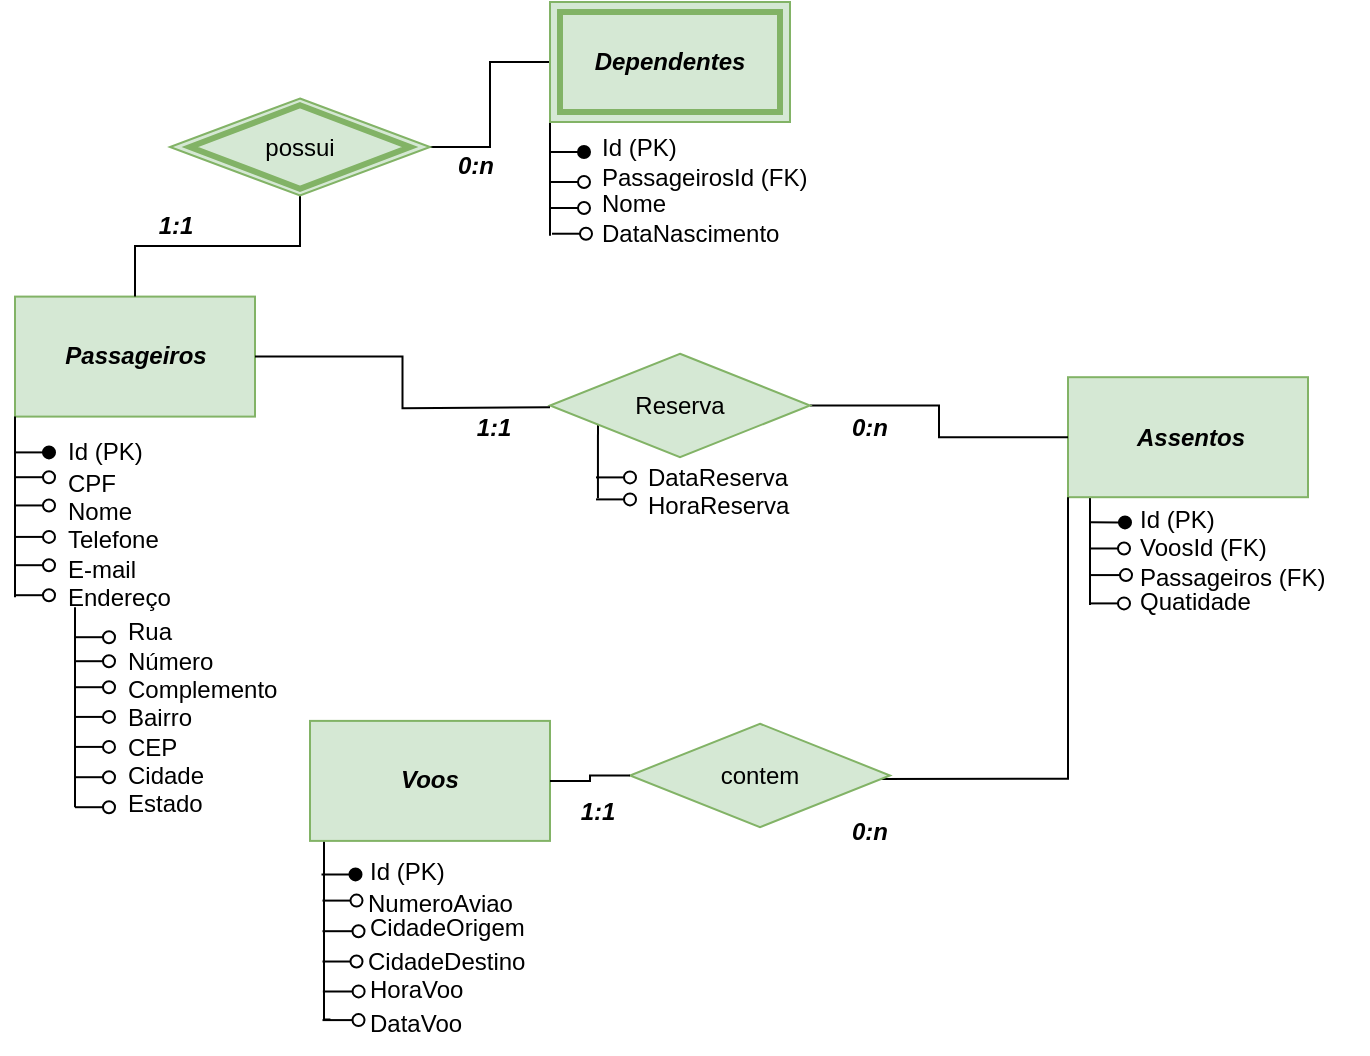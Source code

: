 <mxfile version="22.0.4" type="github">
  <diagram name="Página-1" id="Cqf51munrHZnHvp4PFzI">
    <mxGraphModel dx="1662" dy="1643" grid="1" gridSize="10" guides="1" tooltips="1" connect="1" arrows="1" fold="1" page="1" pageScale="1" pageWidth="827" pageHeight="1169" math="0" shadow="0">
      <root>
        <mxCell id="0" />
        <mxCell id="1" parent="0" />
        <mxCell id="x9I36lbJmVG18heg_NBk-1" value="" style="endArrow=none;html=1;rounded=0;" edge="1" parent="1">
          <mxGeometry width="50" height="50" relative="1" as="geometry">
            <mxPoint x="233.96" y="98.1" as="sourcePoint" />
            <mxPoint x="234" y="50" as="targetPoint" />
          </mxGeometry>
        </mxCell>
        <mxCell id="sh22XDgF-5pTv1pMjAMO-226" value="" style="endArrow=none;html=1;rounded=0;" parent="1" edge="1">
          <mxGeometry width="50" height="50" relative="1" as="geometry">
            <mxPoint x="480" y="151.5" as="sourcePoint" />
            <mxPoint x="480" y="64.1" as="targetPoint" />
          </mxGeometry>
        </mxCell>
        <mxCell id="sh22XDgF-5pTv1pMjAMO-222" value="" style="endArrow=none;html=1;rounded=0;" parent="1" edge="1">
          <mxGeometry width="50" height="50" relative="1" as="geometry">
            <mxPoint x="210" y="-33.14" as="sourcePoint" />
            <mxPoint x="210" y="-98.14" as="targetPoint" />
          </mxGeometry>
        </mxCell>
        <mxCell id="sh22XDgF-5pTv1pMjAMO-145" style="rounded=0;orthogonalLoop=1;jettySize=auto;html=1;exitX=0.05;exitY=1.005;exitDx=0;exitDy=0;endArrow=none;endFill=0;endSize=0;exitPerimeter=0;startSize=0;edgeStyle=elbowEdgeStyle;targetPerimeterSpacing=0;" parent="1" edge="1">
          <mxGeometry relative="1" as="geometry">
            <mxPoint x="100.22" y="358.74" as="targetPoint" />
            <mxPoint x="93.54" y="248.45" as="sourcePoint" />
          </mxGeometry>
        </mxCell>
        <mxCell id="CcxYi8R_Z1sQMrHgGMPV-12" value="" style="rounded=0;whiteSpace=wrap;html=1;fillColor=#d5e8d4;strokeColor=#82b366;container=1;" parent="1" vertex="1">
          <mxGeometry x="90" y="209.45" width="120" height="60" as="geometry" />
        </mxCell>
        <mxCell id="CcxYi8R_Z1sQMrHgGMPV-11" value="" style="group;movable=1;resizable=1;rotatable=1;deletable=1;editable=1;locked=0;connectable=1;" parent="CcxYi8R_Z1sQMrHgGMPV-12" vertex="1" connectable="0">
          <mxGeometry width="120" height="60" as="geometry" />
        </mxCell>
        <mxCell id="CcxYi8R_Z1sQMrHgGMPV-13" value="&lt;i&gt;&lt;b&gt;Voos&lt;/b&gt;&lt;/i&gt;" style="text;html=1;strokeColor=none;fillColor=none;align=center;verticalAlign=middle;whiteSpace=wrap;rounded=0;" parent="CcxYi8R_Z1sQMrHgGMPV-11" vertex="1">
          <mxGeometry x="30" y="15" width="60" height="30" as="geometry" />
        </mxCell>
        <mxCell id="CcxYi8R_Z1sQMrHgGMPV-14" value="" style="rounded=0;whiteSpace=wrap;html=1;fillColor=#d5e8d4;strokeColor=#82b366;container=1;" parent="1" vertex="1">
          <mxGeometry x="-57.5" y="-2.7" width="120" height="60" as="geometry" />
        </mxCell>
        <mxCell id="CcxYi8R_Z1sQMrHgGMPV-15" value="" style="group;movable=1;resizable=1;rotatable=1;deletable=1;editable=1;locked=0;connectable=1;" parent="CcxYi8R_Z1sQMrHgGMPV-14" vertex="1" connectable="0">
          <mxGeometry width="120" height="60" as="geometry" />
        </mxCell>
        <mxCell id="CcxYi8R_Z1sQMrHgGMPV-16" value="&lt;b&gt;&lt;i&gt;Passageiros&lt;/i&gt;&lt;/b&gt;" style="text;html=1;strokeColor=none;fillColor=none;align=center;verticalAlign=middle;whiteSpace=wrap;rounded=0;" parent="CcxYi8R_Z1sQMrHgGMPV-15" vertex="1">
          <mxGeometry x="30" y="15" width="60" height="30" as="geometry" />
        </mxCell>
        <mxCell id="sh22XDgF-5pTv1pMjAMO-228" style="edgeStyle=orthogonalEdgeStyle;rounded=0;orthogonalLoop=1;jettySize=auto;html=1;exitX=0;exitY=0.5;exitDx=0;exitDy=0;entryX=1;entryY=0.5;entryDx=0;entryDy=0;endArrow=none;endFill=0;" parent="1" source="9pVgxzobtzJ93LIfjiAZ-4" target="sh22XDgF-5pTv1pMjAMO-70" edge="1">
          <mxGeometry relative="1" as="geometry">
            <mxPoint x="177.5" y="-35.738" as="targetPoint" />
          </mxGeometry>
        </mxCell>
        <mxCell id="9pVgxzobtzJ93LIfjiAZ-3" value="" style="rounded=0;whiteSpace=wrap;html=1;fillColor=#d5e8d4;strokeColor=#82b366;container=1;" parent="1" vertex="1">
          <mxGeometry x="210" y="-150.0" width="120" height="60" as="geometry" />
        </mxCell>
        <mxCell id="9pVgxzobtzJ93LIfjiAZ-4" value="" style="group;movable=1;resizable=1;rotatable=1;deletable=1;editable=1;locked=0;connectable=1;" parent="9pVgxzobtzJ93LIfjiAZ-3" vertex="1" connectable="0">
          <mxGeometry width="120" height="60" as="geometry" />
        </mxCell>
        <mxCell id="9pVgxzobtzJ93LIfjiAZ-5" value="&lt;i&gt;&lt;b&gt;Dependentes&lt;/b&gt;&lt;/i&gt;" style="text;html=1;strokeColor=none;fillColor=none;align=center;verticalAlign=middle;whiteSpace=wrap;rounded=0;" parent="9pVgxzobtzJ93LIfjiAZ-4" vertex="1">
          <mxGeometry x="30" y="15" width="60" height="30" as="geometry" />
        </mxCell>
        <mxCell id="Iw_pgKAegg6wNv6zNrJX-7" value="" style="rounded=0;whiteSpace=wrap;html=1;fillColor=none;strokeColor=#82b366;container=0;strokeWidth=3;" parent="9pVgxzobtzJ93LIfjiAZ-3" vertex="1">
          <mxGeometry x="5" y="5" width="110" height="50" as="geometry">
            <mxRectangle x="5" y="5" width="50" height="40" as="alternateBounds" />
          </mxGeometry>
        </mxCell>
        <mxCell id="9pVgxzobtzJ93LIfjiAZ-8" value="" style="rounded=0;whiteSpace=wrap;html=1;fillColor=#d5e8d4;strokeColor=#82b366;container=1;" parent="1" vertex="1">
          <mxGeometry x="469" y="37.6" width="120" height="60" as="geometry" />
        </mxCell>
        <mxCell id="9pVgxzobtzJ93LIfjiAZ-9" value="" style="group;movable=1;resizable=1;rotatable=1;deletable=1;editable=1;locked=0;connectable=1;" parent="9pVgxzobtzJ93LIfjiAZ-8" vertex="1" connectable="0">
          <mxGeometry width="120" height="60" as="geometry" />
        </mxCell>
        <mxCell id="9pVgxzobtzJ93LIfjiAZ-10" value="&lt;i&gt;&lt;b&gt;Assentos&lt;/b&gt;&lt;/i&gt;" style="text;html=1;strokeColor=none;fillColor=none;align=center;verticalAlign=middle;whiteSpace=wrap;rounded=0;" parent="9pVgxzobtzJ93LIfjiAZ-9" vertex="1">
          <mxGeometry x="30" y="15" width="63" height="30" as="geometry" />
        </mxCell>
        <mxCell id="sh22XDgF-5pTv1pMjAMO-6" value="Id (PK)" style="text;strokeColor=none;fillColor=none;align=left;verticalAlign=middle;spacingLeft=4;spacingRight=4;overflow=hidden;points=[[0,0.5],[1,0.5]];portConstraint=eastwest;rotatable=0;whiteSpace=wrap;html=1;" parent="1" vertex="1">
          <mxGeometry x="114.25" y="270.45" width="80" height="30" as="geometry" />
        </mxCell>
        <mxCell id="sh22XDgF-5pTv1pMjAMO-7" value="&lt;br&gt;&lt;br&gt;NumeroAviao" style="text;strokeColor=none;fillColor=none;align=left;verticalAlign=middle;spacingLeft=4;spacingRight=4;overflow=hidden;points=[[0,0.5],[1,0.5]];portConstraint=eastwest;rotatable=0;whiteSpace=wrap;html=1;" parent="1" vertex="1">
          <mxGeometry x="113.12" y="262.6" width="137" height="44.29" as="geometry" />
        </mxCell>
        <mxCell id="sh22XDgF-5pTv1pMjAMO-15" value="CidadeOrigem" style="text;strokeColor=none;fillColor=none;align=left;verticalAlign=middle;spacingLeft=4;spacingRight=4;overflow=hidden;points=[[0,0.5],[1,0.5]];portConstraint=eastwest;rotatable=0;whiteSpace=wrap;html=1;" parent="1" vertex="1">
          <mxGeometry x="114.25" y="290.74" width="90" height="45" as="geometry" />
        </mxCell>
        <mxCell id="sh22XDgF-5pTv1pMjAMO-16" value="CidadeDestino" style="text;strokeColor=none;fillColor=none;align=left;verticalAlign=middle;spacingLeft=4;spacingRight=4;overflow=hidden;points=[[0,0.5],[1,0.5]];portConstraint=eastwest;rotatable=0;whiteSpace=wrap;html=1;" parent="1" vertex="1">
          <mxGeometry x="113.12" y="314.74" width="90" height="30" as="geometry" />
        </mxCell>
        <mxCell id="sh22XDgF-5pTv1pMjAMO-17" value="Id (PK)&lt;br&gt;VoosId (FK)&lt;br&gt;Passageiros (FK)" style="text;strokeColor=none;fillColor=none;align=left;verticalAlign=middle;spacingLeft=4;spacingRight=4;overflow=hidden;points=[[0,0.5],[1,0.5]];portConstraint=eastwest;rotatable=0;whiteSpace=wrap;html=1;" parent="1" vertex="1">
          <mxGeometry x="499" y="98.1" width="120" height="50" as="geometry" />
        </mxCell>
        <mxCell id="sh22XDgF-5pTv1pMjAMO-18" value="Quatidade" style="text;strokeColor=none;fillColor=none;align=left;verticalAlign=middle;spacingLeft=4;spacingRight=4;overflow=hidden;points=[[0,0.5],[1,0.5]];portConstraint=eastwest;rotatable=0;whiteSpace=wrap;html=1;" parent="1" vertex="1">
          <mxGeometry x="499" y="138.5" width="90" height="22.6" as="geometry" />
        </mxCell>
        <mxCell id="sh22XDgF-5pTv1pMjAMO-25" style="edgeStyle=orthogonalEdgeStyle;rounded=0;orthogonalLoop=1;jettySize=auto;html=1;exitX=0.95;exitY=0.533;exitDx=0;exitDy=0;entryX=0;entryY=1;entryDx=0;entryDy=0;endArrow=none;endFill=0;exitPerimeter=0;" parent="1" source="sh22XDgF-5pTv1pMjAMO-22" target="9pVgxzobtzJ93LIfjiAZ-9" edge="1">
          <mxGeometry relative="1" as="geometry">
            <mxPoint x="440" y="320" as="sourcePoint" />
          </mxGeometry>
        </mxCell>
        <mxCell id="sh22XDgF-5pTv1pMjAMO-26" value="HoraVoo" style="text;strokeColor=none;fillColor=none;align=left;verticalAlign=middle;spacingLeft=4;spacingRight=4;overflow=hidden;points=[[0,0.5],[1,0.5]];portConstraint=eastwest;rotatable=0;whiteSpace=wrap;html=1;" parent="1" vertex="1">
          <mxGeometry x="114.25" y="329.15" width="90" height="30" as="geometry" />
        </mxCell>
        <mxCell id="sh22XDgF-5pTv1pMjAMO-27" value="DataVoo" style="text;strokeColor=none;fillColor=none;align=left;verticalAlign=middle;spacingLeft=4;spacingRight=4;overflow=hidden;points=[[0,0.5],[1,0.5]];portConstraint=eastwest;rotatable=0;whiteSpace=wrap;html=1;" parent="1" vertex="1">
          <mxGeometry x="114.25" y="345.74" width="90" height="30" as="geometry" />
        </mxCell>
        <mxCell id="sh22XDgF-5pTv1pMjAMO-38" value="Id (PK)&lt;br&gt;" style="text;strokeColor=none;fillColor=none;align=left;verticalAlign=middle;spacingLeft=4;spacingRight=4;overflow=hidden;points=[[0,0.5],[1,0.5]];portConstraint=eastwest;rotatable=0;whiteSpace=wrap;html=1;" parent="1" vertex="1">
          <mxGeometry x="-37.5" y="60.0" width="80" height="30" as="geometry" />
        </mxCell>
        <mxCell id="sh22XDgF-5pTv1pMjAMO-73" value="CPF&lt;br&gt;Nome Telefone&lt;br&gt;E-mail Endereço" style="text;strokeColor=none;fillColor=none;align=left;verticalAlign=middle;spacingLeft=4;spacingRight=4;overflow=hidden;points=[[0,0.5],[1,0.5]];portConstraint=eastwest;rotatable=0;whiteSpace=wrap;html=1;" parent="1" vertex="1">
          <mxGeometry x="-37.5" y="80" width="90" height="77.6" as="geometry" />
        </mxCell>
        <mxCell id="sh22XDgF-5pTv1pMjAMO-74" value="Rua&lt;br&gt;Número Complemento Bairro&lt;br&gt;CEP&lt;br&gt;Cidade&lt;br&gt;Estado" style="text;strokeColor=none;fillColor=none;align=left;verticalAlign=middle;spacingLeft=4;spacingRight=4;overflow=hidden;points=[[0,0.5],[1,0.5]];portConstraint=eastwest;rotatable=0;whiteSpace=wrap;html=1;" parent="1" vertex="1">
          <mxGeometry x="-7.5" y="152.6" width="90" height="110" as="geometry" />
        </mxCell>
        <mxCell id="sh22XDgF-5pTv1pMjAMO-75" value="Id (PK)" style="text;strokeColor=none;fillColor=none;align=left;verticalAlign=middle;spacingLeft=4;spacingRight=4;overflow=hidden;points=[[0,0.5],[1,0.5]];portConstraint=eastwest;rotatable=0;whiteSpace=wrap;html=1;" parent="1" vertex="1">
          <mxGeometry x="230" y="-90.0" width="80" height="25" as="geometry" />
        </mxCell>
        <mxCell id="sh22XDgF-5pTv1pMjAMO-76" value="Nome&lt;br&gt;DataNascimento" style="text;strokeColor=none;fillColor=none;align=left;verticalAlign=middle;spacingLeft=4;spacingRight=4;overflow=hidden;points=[[0,0.5],[1,0.5]];portConstraint=eastwest;rotatable=0;whiteSpace=wrap;html=1;" parent="1" vertex="1">
          <mxGeometry x="230" y="-61.73" width="110" height="40" as="geometry" />
        </mxCell>
        <mxCell id="sh22XDgF-5pTv1pMjAMO-82" value="&lt;br&gt;DataReserva&lt;br&gt;HoraReserva" style="text;strokeColor=none;fillColor=none;align=left;verticalAlign=middle;spacingLeft=4;spacingRight=4;overflow=hidden;points=[[0,0.5],[1,0.5]];portConstraint=eastwest;rotatable=0;whiteSpace=wrap;html=1;" parent="1" vertex="1">
          <mxGeometry x="253" y="64" width="140" height="43.77" as="geometry" />
        </mxCell>
        <mxCell id="Iw_pgKAegg6wNv6zNrJX-13" style="edgeStyle=orthogonalEdgeStyle;rounded=0;orthogonalLoop=1;jettySize=auto;html=1;exitX=1;exitY=0.5;exitDx=0;exitDy=0;endArrow=none;endFill=0;" parent="1" source="sh22XDgF-5pTv1pMjAMO-8" target="9pVgxzobtzJ93LIfjiAZ-8" edge="1">
          <mxGeometry relative="1" as="geometry" />
        </mxCell>
        <mxCell id="sh22XDgF-5pTv1pMjAMO-8" value="Reserva" style="rhombus;whiteSpace=wrap;html=1;fillColor=#d5e8d4;strokeColor=#82b366;container=0;" parent="1" vertex="1">
          <mxGeometry x="210" y="25.87" width="130" height="51.73" as="geometry" />
        </mxCell>
        <mxCell id="sh22XDgF-5pTv1pMjAMO-22" value="contem" style="rhombus;whiteSpace=wrap;html=1;fillColor=#d5e8d4;strokeColor=#82b366;container=0;" parent="1" vertex="1">
          <mxGeometry x="250" y="210.87" width="130" height="51.73" as="geometry" />
        </mxCell>
        <mxCell id="sh22XDgF-5pTv1pMjAMO-117" value="PassageirosId (FK)" style="text;strokeColor=none;fillColor=none;align=left;verticalAlign=middle;spacingLeft=4;spacingRight=4;overflow=hidden;points=[[0,0.5],[1,0.5]];portConstraint=eastwest;rotatable=0;whiteSpace=wrap;html=1;" parent="1" vertex="1">
          <mxGeometry x="230" y="-77" width="120" height="30" as="geometry" />
        </mxCell>
        <mxCell id="sh22XDgF-5pTv1pMjAMO-138" style="edgeStyle=orthogonalEdgeStyle;rounded=0;orthogonalLoop=1;jettySize=auto;html=1;exitX=0.798;exitY=0.985;exitDx=0;exitDy=0;entryX=0.796;entryY=-0.061;entryDx=0;entryDy=0;entryPerimeter=0;endArrow=oval;endFill=0;exitPerimeter=0;" parent="1" edge="1">
          <mxGeometry relative="1" as="geometry">
            <mxPoint x="96.25" y="314.6" as="sourcePoint" />
            <mxPoint x="114.25" y="314.6" as="targetPoint" />
          </mxGeometry>
        </mxCell>
        <mxCell id="sh22XDgF-5pTv1pMjAMO-139" style="edgeStyle=orthogonalEdgeStyle;rounded=0;orthogonalLoop=1;jettySize=auto;html=1;exitX=0.59;exitY=0.997;exitDx=0;exitDy=0;endArrow=oval;endFill=0;exitPerimeter=0;" parent="1" edge="1">
          <mxGeometry relative="1" as="geometry">
            <mxPoint x="96.25" y="329.76" as="sourcePoint" />
            <mxPoint x="113.25" y="329.76" as="targetPoint" />
          </mxGeometry>
        </mxCell>
        <mxCell id="sh22XDgF-5pTv1pMjAMO-141" style="edgeStyle=orthogonalEdgeStyle;rounded=0;orthogonalLoop=1;jettySize=auto;html=1;exitX=0.5;exitY=0;exitDx=0;exitDy=0;entryX=0.49;entryY=-0.018;entryDx=0;entryDy=0;entryPerimeter=0;endArrow=oval;endFill=0;" parent="1" edge="1">
          <mxGeometry relative="1" as="geometry">
            <mxPoint x="96.435" y="344.74" as="sourcePoint" />
            <mxPoint x="114.25" y="345.478" as="targetPoint" />
          </mxGeometry>
        </mxCell>
        <mxCell id="sh22XDgF-5pTv1pMjAMO-142" style="edgeStyle=orthogonalEdgeStyle;rounded=0;orthogonalLoop=1;jettySize=auto;html=1;exitX=0.195;exitY=1.013;exitDx=0;exitDy=0;entryX=0.195;entryY=-0.003;entryDx=0;entryDy=0;entryPerimeter=0;endArrow=oval;endFill=0;exitPerimeter=0;" parent="1" edge="1">
          <mxGeometry relative="1" as="geometry">
            <mxPoint x="96.25" y="359.05" as="sourcePoint" />
            <mxPoint x="114.25" y="359.05" as="targetPoint" />
          </mxGeometry>
        </mxCell>
        <mxCell id="sh22XDgF-5pTv1pMjAMO-143" style="edgeStyle=orthogonalEdgeStyle;rounded=0;orthogonalLoop=1;jettySize=auto;html=1;exitX=0.59;exitY=0.997;exitDx=0;exitDy=0;endArrow=oval;endFill=0;exitPerimeter=0;" parent="1" edge="1">
          <mxGeometry relative="1" as="geometry">
            <mxPoint x="96.25" y="299.3" as="sourcePoint" />
            <mxPoint x="113.25" y="299.3" as="targetPoint" />
          </mxGeometry>
        </mxCell>
        <mxCell id="sh22XDgF-5pTv1pMjAMO-144" style="edgeStyle=orthogonalEdgeStyle;rounded=0;orthogonalLoop=1;jettySize=auto;html=1;endArrow=oval;endFill=1;" parent="1" edge="1">
          <mxGeometry relative="1" as="geometry">
            <mxPoint x="95.75" y="286.24" as="sourcePoint" />
            <mxPoint x="112.75" y="286.19" as="targetPoint" />
          </mxGeometry>
        </mxCell>
        <mxCell id="sh22XDgF-5pTv1pMjAMO-174" style="edgeStyle=orthogonalEdgeStyle;rounded=0;orthogonalLoop=1;jettySize=auto;html=1;exitX=0.798;exitY=0.985;exitDx=0;exitDy=0;entryX=0.796;entryY=-0.061;entryDx=0;entryDy=0;entryPerimeter=0;endArrow=oval;endFill=0;exitPerimeter=0;" parent="1" edge="1">
          <mxGeometry relative="1" as="geometry">
            <mxPoint x="480" y="136.54" as="sourcePoint" />
            <mxPoint x="498" y="136.54" as="targetPoint" />
          </mxGeometry>
        </mxCell>
        <mxCell id="sh22XDgF-5pTv1pMjAMO-175" style="edgeStyle=orthogonalEdgeStyle;rounded=0;orthogonalLoop=1;jettySize=auto;html=1;exitX=0.59;exitY=0.997;exitDx=0;exitDy=0;endArrow=oval;endFill=0;exitPerimeter=0;" parent="1" edge="1">
          <mxGeometry relative="1" as="geometry">
            <mxPoint x="480" y="150.7" as="sourcePoint" />
            <mxPoint x="497" y="150.7" as="targetPoint" />
          </mxGeometry>
        </mxCell>
        <mxCell id="sh22XDgF-5pTv1pMjAMO-178" style="edgeStyle=orthogonalEdgeStyle;rounded=0;orthogonalLoop=1;jettySize=auto;html=1;exitX=0.59;exitY=0.997;exitDx=0;exitDy=0;endArrow=oval;endFill=0;exitPerimeter=0;" parent="1" edge="1">
          <mxGeometry relative="1" as="geometry">
            <mxPoint x="480" y="123.24" as="sourcePoint" />
            <mxPoint x="497" y="123.24" as="targetPoint" />
          </mxGeometry>
        </mxCell>
        <mxCell id="sh22XDgF-5pTv1pMjAMO-179" style="edgeStyle=orthogonalEdgeStyle;rounded=0;orthogonalLoop=1;jettySize=auto;html=1;endArrow=oval;endFill=1;" parent="1" edge="1">
          <mxGeometry relative="1" as="geometry">
            <mxPoint x="480.5" y="110.18" as="sourcePoint" />
            <mxPoint x="497.5" y="110.13" as="targetPoint" />
          </mxGeometry>
        </mxCell>
        <mxCell id="sh22XDgF-5pTv1pMjAMO-184" value="&lt;i&gt;&lt;b&gt;1:1&lt;/b&gt;&lt;/i&gt;" style="text;html=1;strokeColor=none;fillColor=none;align=center;verticalAlign=middle;whiteSpace=wrap;rounded=0;" parent="1" vertex="1">
          <mxGeometry x="204.25" y="240" width="60" height="30" as="geometry" />
        </mxCell>
        <mxCell id="sh22XDgF-5pTv1pMjAMO-227" style="edgeStyle=orthogonalEdgeStyle;rounded=0;orthogonalLoop=1;jettySize=auto;html=1;exitX=0.5;exitY=1;exitDx=0;exitDy=0;endArrow=none;endFill=0;entryX=0.5;entryY=0;entryDx=0;entryDy=0;" parent="1" source="sh22XDgF-5pTv1pMjAMO-70" target="CcxYi8R_Z1sQMrHgGMPV-15" edge="1">
          <mxGeometry relative="1" as="geometry">
            <mxPoint x="3" y="-10" as="targetPoint" />
          </mxGeometry>
        </mxCell>
        <mxCell id="sh22XDgF-5pTv1pMjAMO-70" value="possui" style="rhombus;whiteSpace=wrap;html=1;fillColor=#d5e8d4;strokeColor=#82b366;container=0;" parent="1" vertex="1">
          <mxGeometry x="20" y="-101.76" width="130" height="48.53" as="geometry" />
        </mxCell>
        <mxCell id="sh22XDgF-5pTv1pMjAMO-202" style="edgeStyle=orthogonalEdgeStyle;rounded=0;orthogonalLoop=1;jettySize=auto;html=1;exitX=0.59;exitY=0.997;exitDx=0;exitDy=0;endArrow=oval;endFill=0;exitPerimeter=0;" parent="1" edge="1">
          <mxGeometry relative="1" as="geometry">
            <mxPoint x="-57.5" y="87.6" as="sourcePoint" />
            <mxPoint x="-40.5" y="87.6" as="targetPoint" />
          </mxGeometry>
        </mxCell>
        <mxCell id="sh22XDgF-5pTv1pMjAMO-203" style="edgeStyle=orthogonalEdgeStyle;rounded=0;orthogonalLoop=1;jettySize=auto;html=1;exitX=0.59;exitY=0.997;exitDx=0;exitDy=0;endArrow=oval;endFill=0;exitPerimeter=0;" parent="1" edge="1">
          <mxGeometry relative="1" as="geometry">
            <mxPoint x="-57.5" y="101.72" as="sourcePoint" />
            <mxPoint x="-40.5" y="101.72" as="targetPoint" />
          </mxGeometry>
        </mxCell>
        <mxCell id="sh22XDgF-5pTv1pMjAMO-204" style="edgeStyle=orthogonalEdgeStyle;rounded=0;orthogonalLoop=1;jettySize=auto;html=1;exitX=0.59;exitY=0.997;exitDx=0;exitDy=0;endArrow=oval;endFill=0;exitPerimeter=0;" parent="1" edge="1">
          <mxGeometry relative="1" as="geometry">
            <mxPoint x="-57.5" y="117.46" as="sourcePoint" />
            <mxPoint x="-40.5" y="117.46" as="targetPoint" />
          </mxGeometry>
        </mxCell>
        <mxCell id="sh22XDgF-5pTv1pMjAMO-205" style="edgeStyle=orthogonalEdgeStyle;rounded=0;orthogonalLoop=1;jettySize=auto;html=1;exitX=0.59;exitY=0.997;exitDx=0;exitDy=0;endArrow=oval;endFill=0;exitPerimeter=0;" parent="1" edge="1">
          <mxGeometry relative="1" as="geometry">
            <mxPoint x="-57.5" y="131.6" as="sourcePoint" />
            <mxPoint x="-40.5" y="131.6" as="targetPoint" />
          </mxGeometry>
        </mxCell>
        <mxCell id="sh22XDgF-5pTv1pMjAMO-206" style="edgeStyle=orthogonalEdgeStyle;rounded=0;orthogonalLoop=1;jettySize=auto;html=1;exitX=0.59;exitY=0.997;exitDx=0;exitDy=0;endArrow=oval;endFill=0;exitPerimeter=0;" parent="1" edge="1">
          <mxGeometry relative="1" as="geometry">
            <mxPoint x="-57.5" y="146.6" as="sourcePoint" />
            <mxPoint x="-40.5" y="146.6" as="targetPoint" />
          </mxGeometry>
        </mxCell>
        <mxCell id="sh22XDgF-5pTv1pMjAMO-207" style="edgeStyle=orthogonalEdgeStyle;rounded=0;orthogonalLoop=1;jettySize=auto;html=1;exitX=0.59;exitY=0.997;exitDx=0;exitDy=0;endArrow=oval;endFill=0;exitPerimeter=0;" parent="1" edge="1">
          <mxGeometry relative="1" as="geometry">
            <mxPoint x="-27.5" y="167.6" as="sourcePoint" />
            <mxPoint x="-10.5" y="167.6" as="targetPoint" />
          </mxGeometry>
        </mxCell>
        <mxCell id="sh22XDgF-5pTv1pMjAMO-208" style="edgeStyle=orthogonalEdgeStyle;rounded=0;orthogonalLoop=1;jettySize=auto;html=1;exitX=0.59;exitY=0.997;exitDx=0;exitDy=0;endArrow=oval;endFill=0;exitPerimeter=0;" parent="1" edge="1">
          <mxGeometry relative="1" as="geometry">
            <mxPoint x="-27.5" y="179.6" as="sourcePoint" />
            <mxPoint x="-10.5" y="179.6" as="targetPoint" />
          </mxGeometry>
        </mxCell>
        <mxCell id="sh22XDgF-5pTv1pMjAMO-209" style="edgeStyle=orthogonalEdgeStyle;rounded=0;orthogonalLoop=1;jettySize=auto;html=1;exitX=0.59;exitY=0.997;exitDx=0;exitDy=0;endArrow=oval;endFill=0;exitPerimeter=0;" parent="1" edge="1">
          <mxGeometry relative="1" as="geometry">
            <mxPoint x="-27.5" y="192.6" as="sourcePoint" />
            <mxPoint x="-10.5" y="192.6" as="targetPoint" />
          </mxGeometry>
        </mxCell>
        <mxCell id="sh22XDgF-5pTv1pMjAMO-210" style="edgeStyle=orthogonalEdgeStyle;rounded=0;orthogonalLoop=1;jettySize=auto;html=1;exitX=0.59;exitY=0.997;exitDx=0;exitDy=0;endArrow=oval;endFill=0;exitPerimeter=0;" parent="1" edge="1">
          <mxGeometry relative="1" as="geometry">
            <mxPoint x="-27.5" y="207.46" as="sourcePoint" />
            <mxPoint x="-10.5" y="207.46" as="targetPoint" />
          </mxGeometry>
        </mxCell>
        <mxCell id="sh22XDgF-5pTv1pMjAMO-211" style="edgeStyle=orthogonalEdgeStyle;rounded=0;orthogonalLoop=1;jettySize=auto;html=1;exitX=0.59;exitY=0.997;exitDx=0;exitDy=0;endArrow=oval;endFill=0;exitPerimeter=0;" parent="1" edge="1">
          <mxGeometry relative="1" as="geometry">
            <mxPoint x="-27.5" y="222.46" as="sourcePoint" />
            <mxPoint x="-10.5" y="222.46" as="targetPoint" />
          </mxGeometry>
        </mxCell>
        <mxCell id="sh22XDgF-5pTv1pMjAMO-212" style="edgeStyle=orthogonalEdgeStyle;rounded=0;orthogonalLoop=1;jettySize=auto;html=1;exitX=0.59;exitY=0.997;exitDx=0;exitDy=0;endArrow=oval;endFill=0;exitPerimeter=0;" parent="1" edge="1">
          <mxGeometry relative="1" as="geometry">
            <mxPoint x="-27.5" y="237.6" as="sourcePoint" />
            <mxPoint x="-10.5" y="237.6" as="targetPoint" />
          </mxGeometry>
        </mxCell>
        <mxCell id="sh22XDgF-5pTv1pMjAMO-213" style="edgeStyle=orthogonalEdgeStyle;rounded=0;orthogonalLoop=1;jettySize=auto;html=1;exitX=0.59;exitY=0.997;exitDx=0;exitDy=0;endArrow=oval;endFill=0;exitPerimeter=0;" parent="1" edge="1">
          <mxGeometry relative="1" as="geometry">
            <mxPoint x="-27.5" y="252.6" as="sourcePoint" />
            <mxPoint x="-10.5" y="252.6" as="targetPoint" />
          </mxGeometry>
        </mxCell>
        <mxCell id="sh22XDgF-5pTv1pMjAMO-215" style="edgeStyle=orthogonalEdgeStyle;rounded=0;orthogonalLoop=1;jettySize=auto;html=1;exitX=0.59;exitY=0.997;exitDx=0;exitDy=0;endArrow=oval;endFill=1;exitPerimeter=0;" parent="1" edge="1">
          <mxGeometry relative="1" as="geometry">
            <mxPoint x="-57.5" y="75.2" as="sourcePoint" />
            <mxPoint x="-40.5" y="75.2" as="targetPoint" />
          </mxGeometry>
        </mxCell>
        <mxCell id="sh22XDgF-5pTv1pMjAMO-217" value="" style="endArrow=none;html=1;rounded=0;entryX=0;entryY=1;entryDx=0;entryDy=0;" parent="1" target="CcxYi8R_Z1sQMrHgGMPV-15" edge="1">
          <mxGeometry width="50" height="50" relative="1" as="geometry">
            <mxPoint x="-57.5" y="147.6" as="sourcePoint" />
            <mxPoint x="-37.5" y="97.6" as="targetPoint" />
          </mxGeometry>
        </mxCell>
        <mxCell id="sh22XDgF-5pTv1pMjAMO-218" value="" style="endArrow=none;html=1;rounded=0;" parent="1" edge="1">
          <mxGeometry width="50" height="50" relative="1" as="geometry">
            <mxPoint x="-27.5" y="252.6" as="sourcePoint" />
            <mxPoint x="-27.5" y="152.6" as="targetPoint" />
          </mxGeometry>
        </mxCell>
        <mxCell id="sh22XDgF-5pTv1pMjAMO-221" style="edgeStyle=orthogonalEdgeStyle;rounded=0;orthogonalLoop=1;jettySize=auto;html=1;exitX=0.59;exitY=0.997;exitDx=0;exitDy=0;endArrow=oval;endFill=1;exitPerimeter=0;" parent="1" edge="1">
          <mxGeometry relative="1" as="geometry">
            <mxPoint x="210" y="-75.0" as="sourcePoint" />
            <mxPoint x="227" y="-75.0" as="targetPoint" />
          </mxGeometry>
        </mxCell>
        <mxCell id="sh22XDgF-5pTv1pMjAMO-223" style="edgeStyle=orthogonalEdgeStyle;rounded=0;orthogonalLoop=1;jettySize=auto;html=1;exitX=0.59;exitY=0.997;exitDx=0;exitDy=0;endArrow=oval;endFill=0;exitPerimeter=0;" parent="1" edge="1">
          <mxGeometry relative="1" as="geometry">
            <mxPoint x="210" y="-60.0" as="sourcePoint" />
            <mxPoint x="227" y="-60.0" as="targetPoint" />
          </mxGeometry>
        </mxCell>
        <mxCell id="sh22XDgF-5pTv1pMjAMO-224" style="edgeStyle=orthogonalEdgeStyle;rounded=0;orthogonalLoop=1;jettySize=auto;html=1;exitX=0.59;exitY=0.997;exitDx=0;exitDy=0;endArrow=oval;endFill=0;exitPerimeter=0;" parent="1" edge="1">
          <mxGeometry relative="1" as="geometry">
            <mxPoint x="210" y="-47.0" as="sourcePoint" />
            <mxPoint x="227" y="-47.0" as="targetPoint" />
          </mxGeometry>
        </mxCell>
        <mxCell id="sh22XDgF-5pTv1pMjAMO-225" style="edgeStyle=orthogonalEdgeStyle;rounded=0;orthogonalLoop=1;jettySize=auto;html=1;exitX=0.59;exitY=0.997;exitDx=0;exitDy=0;endArrow=oval;endFill=0;exitPerimeter=0;" parent="1" edge="1">
          <mxGeometry relative="1" as="geometry">
            <mxPoint x="211" y="-34.14" as="sourcePoint" />
            <mxPoint x="228" y="-34.14" as="targetPoint" />
          </mxGeometry>
        </mxCell>
        <mxCell id="sh22XDgF-5pTv1pMjAMO-229" style="edgeStyle=orthogonalEdgeStyle;rounded=0;orthogonalLoop=1;jettySize=auto;html=1;exitX=1;exitY=0.5;exitDx=0;exitDy=0;entryX=0;entryY=0.5;entryDx=0;entryDy=0;endArrow=none;endFill=0;" parent="1" source="CcxYi8R_Z1sQMrHgGMPV-11" target="sh22XDgF-5pTv1pMjAMO-22" edge="1">
          <mxGeometry relative="1" as="geometry" />
        </mxCell>
        <mxCell id="sh22XDgF-5pTv1pMjAMO-230" style="edgeStyle=orthogonalEdgeStyle;rounded=0;orthogonalLoop=1;jettySize=auto;html=1;exitX=1;exitY=0.5;exitDx=0;exitDy=0;entryX=0;entryY=0.5;entryDx=0;entryDy=0;endArrow=none;endFill=0;" parent="1" source="CcxYi8R_Z1sQMrHgGMPV-15" edge="1">
          <mxGeometry relative="1" as="geometry">
            <mxPoint x="210.0" y="52.6" as="targetPoint" />
          </mxGeometry>
        </mxCell>
        <mxCell id="Iw_pgKAegg6wNv6zNrJX-1" value="&lt;i&gt;&lt;b&gt;0:n&lt;/b&gt;&lt;/i&gt;" style="text;html=1;strokeColor=none;fillColor=none;align=center;verticalAlign=middle;whiteSpace=wrap;rounded=0;" parent="1" vertex="1">
          <mxGeometry x="340" y="250" width="60" height="30" as="geometry" />
        </mxCell>
        <mxCell id="Iw_pgKAegg6wNv6zNrJX-2" value="&lt;i&gt;&lt;b&gt;0:n&lt;/b&gt;&lt;/i&gt;" style="text;html=1;strokeColor=none;fillColor=none;align=center;verticalAlign=middle;whiteSpace=wrap;rounded=0;" parent="1" vertex="1">
          <mxGeometry x="143.12" y="-83.23" width="60" height="30" as="geometry" />
        </mxCell>
        <mxCell id="Iw_pgKAegg6wNv6zNrJX-3" value="&lt;i&gt;&lt;b&gt;1:1&lt;/b&gt;&lt;/i&gt;" style="text;html=1;strokeColor=none;fillColor=none;align=center;verticalAlign=middle;whiteSpace=wrap;rounded=0;" parent="1" vertex="1">
          <mxGeometry x="-7.5" y="-53.23" width="60" height="30" as="geometry" />
        </mxCell>
        <mxCell id="Iw_pgKAegg6wNv6zNrJX-4" value="" style="rhombus;whiteSpace=wrap;html=1;fillColor=none;strokeColor=#82b366;container=0;strokeWidth=3;" parent="1" vertex="1">
          <mxGeometry x="30" y="-98.38" width="110" height="41.76" as="geometry" />
        </mxCell>
        <mxCell id="Iw_pgKAegg6wNv6zNrJX-14" style="edgeStyle=orthogonalEdgeStyle;rounded=0;orthogonalLoop=1;jettySize=auto;html=1;exitX=0.59;exitY=0.997;exitDx=0;exitDy=0;endArrow=oval;endFill=0;exitPerimeter=0;" parent="1" edge="1">
          <mxGeometry relative="1" as="geometry">
            <mxPoint x="233" y="87.7" as="sourcePoint" />
            <mxPoint x="250" y="87.7" as="targetPoint" />
          </mxGeometry>
        </mxCell>
        <mxCell id="Iw_pgKAegg6wNv6zNrJX-15" style="edgeStyle=orthogonalEdgeStyle;rounded=0;orthogonalLoop=1;jettySize=auto;html=1;exitX=0.59;exitY=0.997;exitDx=0;exitDy=0;endArrow=oval;endFill=0;exitPerimeter=0;" parent="1" edge="1">
          <mxGeometry relative="1" as="geometry">
            <mxPoint x="233" y="98.7" as="sourcePoint" />
            <mxPoint x="250" y="98.7" as="targetPoint" />
          </mxGeometry>
        </mxCell>
        <mxCell id="Iw_pgKAegg6wNv6zNrJX-16" value="&lt;i&gt;&lt;b&gt;1:1&lt;/b&gt;&lt;/i&gt;" style="text;html=1;strokeColor=none;fillColor=none;align=center;verticalAlign=middle;whiteSpace=wrap;rounded=0;" parent="1" vertex="1">
          <mxGeometry x="151.62" y="47.6" width="60" height="30" as="geometry" />
        </mxCell>
        <mxCell id="Iw_pgKAegg6wNv6zNrJX-17" value="&lt;i&gt;&lt;b&gt;0:n&lt;/b&gt;&lt;/i&gt;" style="text;html=1;strokeColor=none;fillColor=none;align=center;verticalAlign=middle;whiteSpace=wrap;rounded=0;" parent="1" vertex="1">
          <mxGeometry x="340" y="47.6" width="60" height="30" as="geometry" />
        </mxCell>
      </root>
    </mxGraphModel>
  </diagram>
</mxfile>
